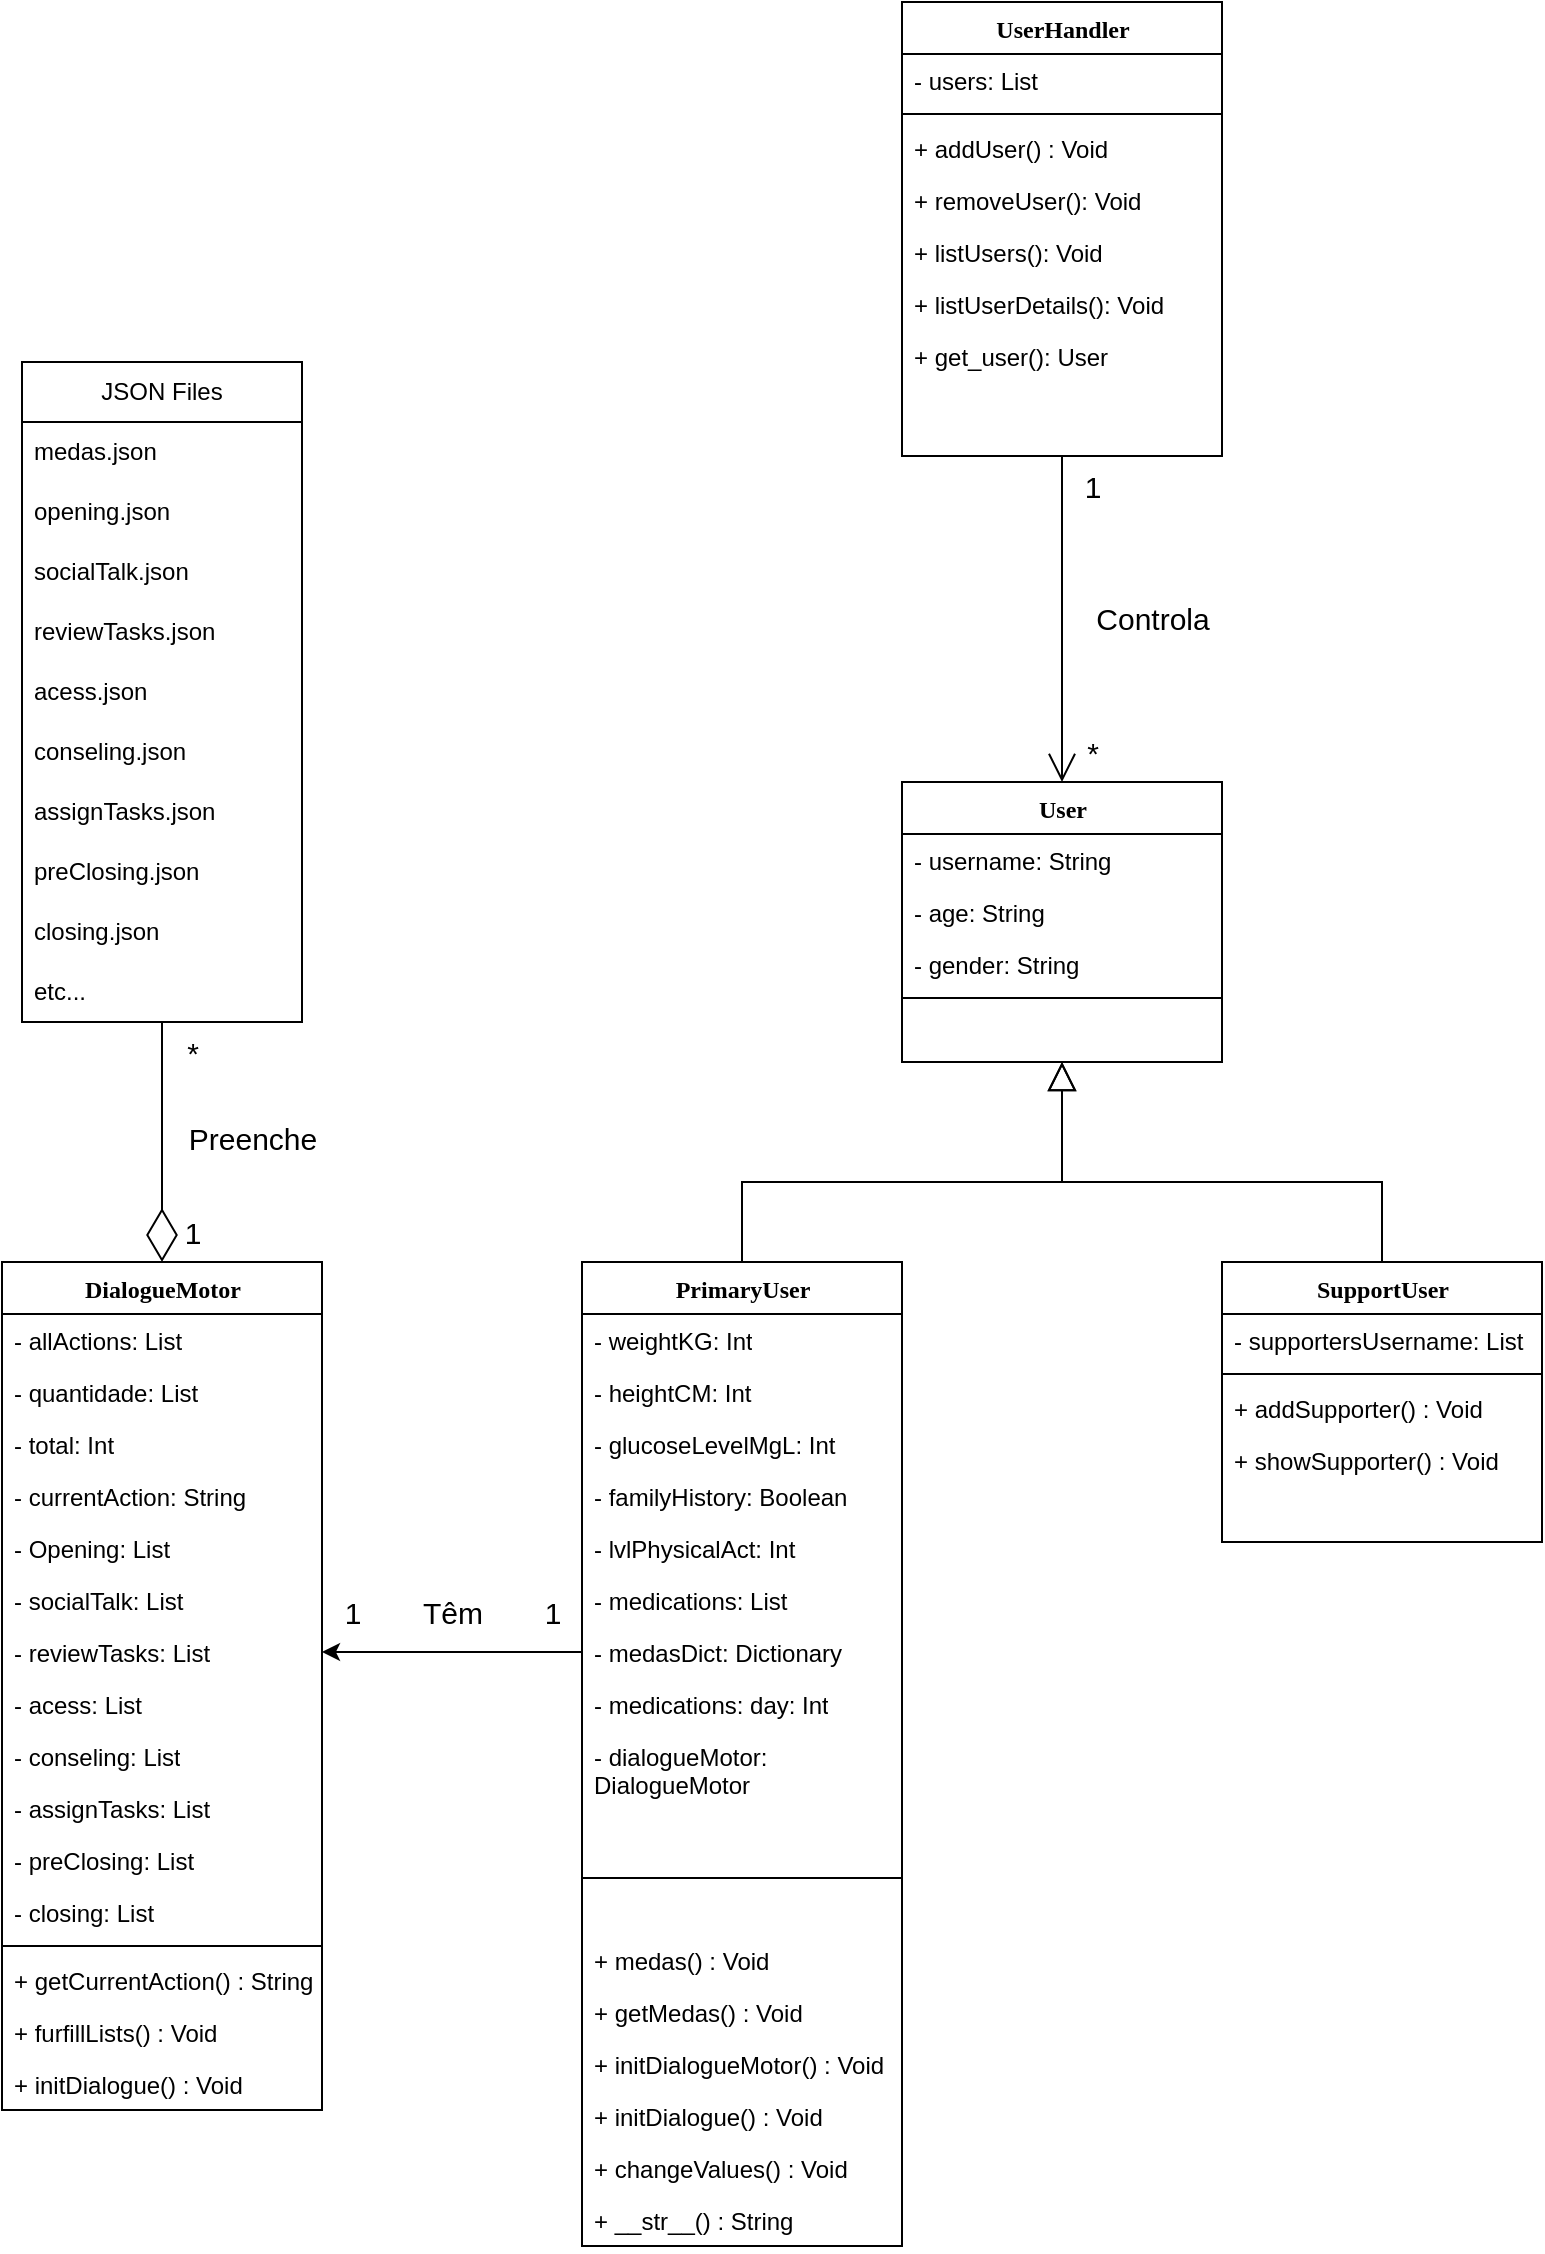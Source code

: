 <mxfile version="22.0.8" type="device">
  <diagram name="Page-1" id="9f46799a-70d6-7492-0946-bef42562c5a5">
    <mxGraphModel dx="1235" dy="651" grid="1" gridSize="10" guides="1" tooltips="1" connect="1" arrows="1" fold="1" page="1" pageScale="1" pageWidth="1100" pageHeight="850" background="none" math="0" shadow="0">
      <root>
        <mxCell id="0" />
        <mxCell id="1" parent="0" />
        <mxCell id="78961159f06e98e8-17" value="UserHandler" style="swimlane;html=1;fontStyle=1;align=center;verticalAlign=top;childLayout=stackLayout;horizontal=1;startSize=26;horizontalStack=0;resizeParent=1;resizeLast=0;collapsible=1;marginBottom=0;swimlaneFillColor=#ffffff;rounded=0;shadow=0;comic=0;labelBackgroundColor=none;strokeWidth=1;fillColor=none;fontFamily=Verdana;fontSize=12" parent="1" vertex="1">
          <mxGeometry x="470" y="50" width="160" height="227" as="geometry" />
        </mxCell>
        <mxCell id="78961159f06e98e8-21" value="- users: List" style="text;html=1;strokeColor=none;fillColor=none;align=left;verticalAlign=top;spacingLeft=4;spacingRight=4;whiteSpace=wrap;overflow=hidden;rotatable=0;points=[[0,0.5],[1,0.5]];portConstraint=eastwest;" parent="78961159f06e98e8-17" vertex="1">
          <mxGeometry y="26" width="160" height="26" as="geometry" />
        </mxCell>
        <mxCell id="78961159f06e98e8-19" value="" style="line;html=1;strokeWidth=1;fillColor=none;align=left;verticalAlign=middle;spacingTop=-1;spacingLeft=3;spacingRight=3;rotatable=0;labelPosition=right;points=[];portConstraint=eastwest;" parent="78961159f06e98e8-17" vertex="1">
          <mxGeometry y="52" width="160" height="8" as="geometry" />
        </mxCell>
        <mxCell id="78961159f06e98e8-20" value="+ addUser() : Void" style="text;html=1;strokeColor=none;fillColor=none;align=left;verticalAlign=top;spacingLeft=4;spacingRight=4;whiteSpace=wrap;overflow=hidden;rotatable=0;points=[[0,0.5],[1,0.5]];portConstraint=eastwest;" parent="78961159f06e98e8-17" vertex="1">
          <mxGeometry y="60" width="160" height="26" as="geometry" />
        </mxCell>
        <mxCell id="78961159f06e98e8-27" value="+ removeUser(): Void" style="text;html=1;strokeColor=none;fillColor=none;align=left;verticalAlign=top;spacingLeft=4;spacingRight=4;whiteSpace=wrap;overflow=hidden;rotatable=0;points=[[0,0.5],[1,0.5]];portConstraint=eastwest;" parent="78961159f06e98e8-17" vertex="1">
          <mxGeometry y="86" width="160" height="26" as="geometry" />
        </mxCell>
        <mxCell id="I_EkgSx6Puq0826wP7dT-1" value="+ listUsers(): Void" style="text;html=1;strokeColor=none;fillColor=none;align=left;verticalAlign=top;spacingLeft=4;spacingRight=4;whiteSpace=wrap;overflow=hidden;rotatable=0;points=[[0,0.5],[1,0.5]];portConstraint=eastwest;" vertex="1" parent="78961159f06e98e8-17">
          <mxGeometry y="112" width="160" height="26" as="geometry" />
        </mxCell>
        <mxCell id="I_EkgSx6Puq0826wP7dT-2" value="+ listUserDetails(): Void" style="text;html=1;strokeColor=none;fillColor=none;align=left;verticalAlign=top;spacingLeft=4;spacingRight=4;whiteSpace=wrap;overflow=hidden;rotatable=0;points=[[0,0.5],[1,0.5]];portConstraint=eastwest;" vertex="1" parent="78961159f06e98e8-17">
          <mxGeometry y="138" width="160" height="26" as="geometry" />
        </mxCell>
        <mxCell id="I_EkgSx6Puq0826wP7dT-3" value="+ get_user(): User" style="text;html=1;strokeColor=none;fillColor=none;align=left;verticalAlign=top;spacingLeft=4;spacingRight=4;whiteSpace=wrap;overflow=hidden;rotatable=0;points=[[0,0.5],[1,0.5]];portConstraint=eastwest;" vertex="1" parent="78961159f06e98e8-17">
          <mxGeometry y="164" width="160" height="26" as="geometry" />
        </mxCell>
        <mxCell id="I_EkgSx6Puq0826wP7dT-4" value="User" style="swimlane;html=1;fontStyle=1;align=center;verticalAlign=top;childLayout=stackLayout;horizontal=1;startSize=26;horizontalStack=0;resizeParent=1;resizeLast=0;collapsible=1;marginBottom=0;swimlaneFillColor=#ffffff;rounded=0;shadow=0;comic=0;labelBackgroundColor=none;strokeWidth=1;fillColor=none;fontFamily=Verdana;fontSize=12" vertex="1" parent="1">
          <mxGeometry x="470" y="440" width="160" height="140" as="geometry" />
        </mxCell>
        <mxCell id="I_EkgSx6Puq0826wP7dT-5" value="- username: String" style="text;html=1;strokeColor=none;fillColor=none;align=left;verticalAlign=top;spacingLeft=4;spacingRight=4;whiteSpace=wrap;overflow=hidden;rotatable=0;points=[[0,0.5],[1,0.5]];portConstraint=eastwest;" vertex="1" parent="I_EkgSx6Puq0826wP7dT-4">
          <mxGeometry y="26" width="160" height="26" as="geometry" />
        </mxCell>
        <mxCell id="I_EkgSx6Puq0826wP7dT-16" value="- age: String" style="text;html=1;strokeColor=none;fillColor=none;align=left;verticalAlign=top;spacingLeft=4;spacingRight=4;whiteSpace=wrap;overflow=hidden;rotatable=0;points=[[0,0.5],[1,0.5]];portConstraint=eastwest;" vertex="1" parent="I_EkgSx6Puq0826wP7dT-4">
          <mxGeometry y="52" width="160" height="26" as="geometry" />
        </mxCell>
        <mxCell id="I_EkgSx6Puq0826wP7dT-17" value="- gender: String" style="text;html=1;strokeColor=none;fillColor=none;align=left;verticalAlign=top;spacingLeft=4;spacingRight=4;whiteSpace=wrap;overflow=hidden;rotatable=0;points=[[0,0.5],[1,0.5]];portConstraint=eastwest;" vertex="1" parent="I_EkgSx6Puq0826wP7dT-4">
          <mxGeometry y="78" width="160" height="26" as="geometry" />
        </mxCell>
        <mxCell id="I_EkgSx6Puq0826wP7dT-6" value="" style="line;html=1;strokeWidth=1;fillColor=none;align=left;verticalAlign=middle;spacingTop=-1;spacingLeft=3;spacingRight=3;rotatable=0;labelPosition=right;points=[];portConstraint=eastwest;" vertex="1" parent="I_EkgSx6Puq0826wP7dT-4">
          <mxGeometry y="104" width="160" height="8" as="geometry" />
        </mxCell>
        <mxCell id="I_EkgSx6Puq0826wP7dT-12" value="" style="endArrow=open;endFill=1;endSize=12;html=1;rounded=0;exitX=0.5;exitY=1;exitDx=0;exitDy=0;entryX=0.5;entryY=0;entryDx=0;entryDy=0;" edge="1" parent="1" source="78961159f06e98e8-17" target="I_EkgSx6Puq0826wP7dT-4">
          <mxGeometry width="160" relative="1" as="geometry">
            <mxPoint x="480" y="370" as="sourcePoint" />
            <mxPoint x="640" y="370" as="targetPoint" />
          </mxGeometry>
        </mxCell>
        <mxCell id="I_EkgSx6Puq0826wP7dT-13" value="&lt;font style=&quot;font-size: 15px;&quot;&gt;1&lt;/font&gt;" style="text;html=1;align=center;verticalAlign=middle;resizable=0;points=[];autosize=1;strokeColor=none;fillColor=none;" vertex="1" parent="1">
          <mxGeometry x="550" y="277" width="30" height="30" as="geometry" />
        </mxCell>
        <mxCell id="I_EkgSx6Puq0826wP7dT-14" value="&lt;font style=&quot;font-size: 15px;&quot;&gt;*&lt;/font&gt;" style="text;html=1;align=center;verticalAlign=middle;resizable=0;points=[];autosize=1;strokeColor=none;fillColor=none;" vertex="1" parent="1">
          <mxGeometry x="550" y="410" width="30" height="30" as="geometry" />
        </mxCell>
        <mxCell id="I_EkgSx6Puq0826wP7dT-15" value="&lt;font style=&quot;font-size: 15px;&quot;&gt;Controla&lt;/font&gt;" style="text;html=1;align=center;verticalAlign=middle;resizable=0;points=[];autosize=1;strokeColor=none;fillColor=none;" vertex="1" parent="1">
          <mxGeometry x="555" y="343" width="80" height="30" as="geometry" />
        </mxCell>
        <mxCell id="I_EkgSx6Puq0826wP7dT-18" value="" style="endArrow=block;endFill=0;endSize=12;html=1;rounded=0;exitX=0.5;exitY=0;exitDx=0;exitDy=0;entryX=0.5;entryY=1;entryDx=0;entryDy=0;" edge="1" parent="1" source="I_EkgSx6Puq0826wP7dT-19" target="I_EkgSx6Puq0826wP7dT-4">
          <mxGeometry width="160" relative="1" as="geometry">
            <mxPoint x="550" y="680" as="sourcePoint" />
            <mxPoint x="530" y="670" as="targetPoint" />
            <Array as="points">
              <mxPoint x="390" y="640" />
              <mxPoint x="550" y="640" />
            </Array>
          </mxGeometry>
        </mxCell>
        <mxCell id="I_EkgSx6Puq0826wP7dT-19" value="PrimaryUser" style="swimlane;html=1;fontStyle=1;align=center;verticalAlign=top;childLayout=stackLayout;horizontal=1;startSize=26;horizontalStack=0;resizeParent=1;resizeLast=0;collapsible=1;marginBottom=0;swimlaneFillColor=#ffffff;rounded=0;shadow=0;comic=0;labelBackgroundColor=none;strokeWidth=1;fillColor=none;fontFamily=Verdana;fontSize=12" vertex="1" parent="1">
          <mxGeometry x="310" y="680" width="160" height="492" as="geometry" />
        </mxCell>
        <mxCell id="I_EkgSx6Puq0826wP7dT-20" value="- weightKG: Int" style="text;html=1;strokeColor=none;fillColor=none;align=left;verticalAlign=top;spacingLeft=4;spacingRight=4;whiteSpace=wrap;overflow=hidden;rotatable=0;points=[[0,0.5],[1,0.5]];portConstraint=eastwest;" vertex="1" parent="I_EkgSx6Puq0826wP7dT-19">
          <mxGeometry y="26" width="160" height="26" as="geometry" />
        </mxCell>
        <mxCell id="I_EkgSx6Puq0826wP7dT-21" value="- heightCM: Int" style="text;html=1;strokeColor=none;fillColor=none;align=left;verticalAlign=top;spacingLeft=4;spacingRight=4;whiteSpace=wrap;overflow=hidden;rotatable=0;points=[[0,0.5],[1,0.5]];portConstraint=eastwest;" vertex="1" parent="I_EkgSx6Puq0826wP7dT-19">
          <mxGeometry y="52" width="160" height="26" as="geometry" />
        </mxCell>
        <mxCell id="I_EkgSx6Puq0826wP7dT-22" value="- glucoseLevelMgL: Int" style="text;html=1;strokeColor=none;fillColor=none;align=left;verticalAlign=top;spacingLeft=4;spacingRight=4;whiteSpace=wrap;overflow=hidden;rotatable=0;points=[[0,0.5],[1,0.5]];portConstraint=eastwest;" vertex="1" parent="I_EkgSx6Puq0826wP7dT-19">
          <mxGeometry y="78" width="160" height="26" as="geometry" />
        </mxCell>
        <mxCell id="I_EkgSx6Puq0826wP7dT-32" value="- familyHistory: Boolean" style="text;html=1;strokeColor=none;fillColor=none;align=left;verticalAlign=top;spacingLeft=4;spacingRight=4;whiteSpace=wrap;overflow=hidden;rotatable=0;points=[[0,0.5],[1,0.5]];portConstraint=eastwest;" vertex="1" parent="I_EkgSx6Puq0826wP7dT-19">
          <mxGeometry y="104" width="160" height="26" as="geometry" />
        </mxCell>
        <mxCell id="I_EkgSx6Puq0826wP7dT-33" value="- lvlPhysicalAct: Int" style="text;html=1;strokeColor=none;fillColor=none;align=left;verticalAlign=top;spacingLeft=4;spacingRight=4;whiteSpace=wrap;overflow=hidden;rotatable=0;points=[[0,0.5],[1,0.5]];portConstraint=eastwest;" vertex="1" parent="I_EkgSx6Puq0826wP7dT-19">
          <mxGeometry y="130" width="160" height="26" as="geometry" />
        </mxCell>
        <mxCell id="I_EkgSx6Puq0826wP7dT-34" value="- medications: List" style="text;html=1;strokeColor=none;fillColor=none;align=left;verticalAlign=top;spacingLeft=4;spacingRight=4;whiteSpace=wrap;overflow=hidden;rotatable=0;points=[[0,0.5],[1,0.5]];portConstraint=eastwest;" vertex="1" parent="I_EkgSx6Puq0826wP7dT-19">
          <mxGeometry y="156" width="160" height="26" as="geometry" />
        </mxCell>
        <mxCell id="I_EkgSx6Puq0826wP7dT-35" value="- medasDict: Dictionary" style="text;html=1;strokeColor=none;fillColor=none;align=left;verticalAlign=top;spacingLeft=4;spacingRight=4;whiteSpace=wrap;overflow=hidden;rotatable=0;points=[[0,0.5],[1,0.5]];portConstraint=eastwest;" vertex="1" parent="I_EkgSx6Puq0826wP7dT-19">
          <mxGeometry y="182" width="160" height="26" as="geometry" />
        </mxCell>
        <mxCell id="I_EkgSx6Puq0826wP7dT-36" value="- medications: day: Int" style="text;html=1;strokeColor=none;fillColor=none;align=left;verticalAlign=top;spacingLeft=4;spacingRight=4;whiteSpace=wrap;overflow=hidden;rotatable=0;points=[[0,0.5],[1,0.5]];portConstraint=eastwest;" vertex="1" parent="I_EkgSx6Puq0826wP7dT-19">
          <mxGeometry y="208" width="160" height="26" as="geometry" />
        </mxCell>
        <mxCell id="I_EkgSx6Puq0826wP7dT-37" value="- dialogueMotor: DialogueMotor" style="text;html=1;strokeColor=none;fillColor=none;align=left;verticalAlign=top;spacingLeft=4;spacingRight=4;whiteSpace=wrap;overflow=hidden;rotatable=0;points=[[0,0.5],[1,0.5]];portConstraint=eastwest;" vertex="1" parent="I_EkgSx6Puq0826wP7dT-19">
          <mxGeometry y="234" width="160" height="46" as="geometry" />
        </mxCell>
        <mxCell id="I_EkgSx6Puq0826wP7dT-23" value="" style="line;html=1;strokeWidth=1;fillColor=none;align=left;verticalAlign=middle;spacingTop=-1;spacingLeft=3;spacingRight=3;rotatable=0;labelPosition=right;points=[];portConstraint=eastwest;" vertex="1" parent="I_EkgSx6Puq0826wP7dT-19">
          <mxGeometry y="280" width="160" height="56" as="geometry" />
        </mxCell>
        <mxCell id="I_EkgSx6Puq0826wP7dT-38" value="+ medas() : Void" style="text;html=1;strokeColor=none;fillColor=none;align=left;verticalAlign=top;spacingLeft=4;spacingRight=4;whiteSpace=wrap;overflow=hidden;rotatable=0;points=[[0,0.5],[1,0.5]];portConstraint=eastwest;" vertex="1" parent="I_EkgSx6Puq0826wP7dT-19">
          <mxGeometry y="336" width="160" height="26" as="geometry" />
        </mxCell>
        <mxCell id="I_EkgSx6Puq0826wP7dT-39" value="+ getMedas() : Void" style="text;html=1;strokeColor=none;fillColor=none;align=left;verticalAlign=top;spacingLeft=4;spacingRight=4;whiteSpace=wrap;overflow=hidden;rotatable=0;points=[[0,0.5],[1,0.5]];portConstraint=eastwest;" vertex="1" parent="I_EkgSx6Puq0826wP7dT-19">
          <mxGeometry y="362" width="160" height="26" as="geometry" />
        </mxCell>
        <mxCell id="I_EkgSx6Puq0826wP7dT-40" value="+ initDialogueMotor() : Void" style="text;html=1;strokeColor=none;fillColor=none;align=left;verticalAlign=top;spacingLeft=4;spacingRight=4;whiteSpace=wrap;overflow=hidden;rotatable=0;points=[[0,0.5],[1,0.5]];portConstraint=eastwest;" vertex="1" parent="I_EkgSx6Puq0826wP7dT-19">
          <mxGeometry y="388" width="160" height="26" as="geometry" />
        </mxCell>
        <mxCell id="I_EkgSx6Puq0826wP7dT-41" value="+ initDialogue() : Void" style="text;html=1;strokeColor=none;fillColor=none;align=left;verticalAlign=top;spacingLeft=4;spacingRight=4;whiteSpace=wrap;overflow=hidden;rotatable=0;points=[[0,0.5],[1,0.5]];portConstraint=eastwest;" vertex="1" parent="I_EkgSx6Puq0826wP7dT-19">
          <mxGeometry y="414" width="160" height="26" as="geometry" />
        </mxCell>
        <mxCell id="I_EkgSx6Puq0826wP7dT-42" value="+ changeValues() : Void" style="text;html=1;strokeColor=none;fillColor=none;align=left;verticalAlign=top;spacingLeft=4;spacingRight=4;whiteSpace=wrap;overflow=hidden;rotatable=0;points=[[0,0.5],[1,0.5]];portConstraint=eastwest;" vertex="1" parent="I_EkgSx6Puq0826wP7dT-19">
          <mxGeometry y="440" width="160" height="26" as="geometry" />
        </mxCell>
        <mxCell id="I_EkgSx6Puq0826wP7dT-43" value="+ __str__() : String" style="text;html=1;strokeColor=none;fillColor=none;align=left;verticalAlign=top;spacingLeft=4;spacingRight=4;whiteSpace=wrap;overflow=hidden;rotatable=0;points=[[0,0.5],[1,0.5]];portConstraint=eastwest;" vertex="1" parent="I_EkgSx6Puq0826wP7dT-19">
          <mxGeometry y="466" width="160" height="26" as="geometry" />
        </mxCell>
        <mxCell id="I_EkgSx6Puq0826wP7dT-24" value="SupportUser" style="swimlane;html=1;fontStyle=1;align=center;verticalAlign=top;childLayout=stackLayout;horizontal=1;startSize=26;horizontalStack=0;resizeParent=1;resizeLast=0;collapsible=1;marginBottom=0;swimlaneFillColor=#ffffff;rounded=0;shadow=0;comic=0;labelBackgroundColor=none;strokeWidth=1;fillColor=none;fontFamily=Verdana;fontSize=12" vertex="1" parent="1">
          <mxGeometry x="630" y="680" width="160" height="140" as="geometry" />
        </mxCell>
        <mxCell id="I_EkgSx6Puq0826wP7dT-25" value="- supportersUsername: List" style="text;html=1;strokeColor=none;fillColor=none;align=left;verticalAlign=top;spacingLeft=4;spacingRight=4;whiteSpace=wrap;overflow=hidden;rotatable=0;points=[[0,0.5],[1,0.5]];portConstraint=eastwest;" vertex="1" parent="I_EkgSx6Puq0826wP7dT-24">
          <mxGeometry y="26" width="160" height="26" as="geometry" />
        </mxCell>
        <mxCell id="I_EkgSx6Puq0826wP7dT-28" value="" style="line;html=1;strokeWidth=1;fillColor=none;align=left;verticalAlign=middle;spacingTop=-1;spacingLeft=3;spacingRight=3;rotatable=0;labelPosition=right;points=[];portConstraint=eastwest;" vertex="1" parent="I_EkgSx6Puq0826wP7dT-24">
          <mxGeometry y="52" width="160" height="8" as="geometry" />
        </mxCell>
        <mxCell id="I_EkgSx6Puq0826wP7dT-30" value="+ addSupporter() : Void" style="text;html=1;strokeColor=none;fillColor=none;align=left;verticalAlign=top;spacingLeft=4;spacingRight=4;whiteSpace=wrap;overflow=hidden;rotatable=0;points=[[0,0.5],[1,0.5]];portConstraint=eastwest;" vertex="1" parent="I_EkgSx6Puq0826wP7dT-24">
          <mxGeometry y="60" width="160" height="26" as="geometry" />
        </mxCell>
        <mxCell id="I_EkgSx6Puq0826wP7dT-31" value="+ showSupporter() : Void" style="text;html=1;strokeColor=none;fillColor=none;align=left;verticalAlign=top;spacingLeft=4;spacingRight=4;whiteSpace=wrap;overflow=hidden;rotatable=0;points=[[0,0.5],[1,0.5]];portConstraint=eastwest;" vertex="1" parent="I_EkgSx6Puq0826wP7dT-24">
          <mxGeometry y="86" width="160" height="26" as="geometry" />
        </mxCell>
        <mxCell id="I_EkgSx6Puq0826wP7dT-44" value="" style="endArrow=block;endFill=0;endSize=12;html=1;rounded=0;entryX=0.5;entryY=1;entryDx=0;entryDy=0;exitX=0.5;exitY=0;exitDx=0;exitDy=0;" edge="1" parent="1" source="I_EkgSx6Puq0826wP7dT-24" target="I_EkgSx6Puq0826wP7dT-4">
          <mxGeometry width="160" relative="1" as="geometry">
            <mxPoint x="400" y="690" as="sourcePoint" />
            <mxPoint x="560" y="590" as="targetPoint" />
            <Array as="points">
              <mxPoint x="710" y="640" />
              <mxPoint x="550" y="640" />
            </Array>
          </mxGeometry>
        </mxCell>
        <mxCell id="I_EkgSx6Puq0826wP7dT-45" value="DialogueMotor" style="swimlane;html=1;fontStyle=1;align=center;verticalAlign=top;childLayout=stackLayout;horizontal=1;startSize=26;horizontalStack=0;resizeParent=1;resizeLast=0;collapsible=1;marginBottom=0;swimlaneFillColor=#ffffff;rounded=0;shadow=0;comic=0;labelBackgroundColor=none;strokeWidth=1;fillColor=none;fontFamily=Verdana;fontSize=12" vertex="1" parent="1">
          <mxGeometry x="20" y="680" width="160" height="424" as="geometry" />
        </mxCell>
        <mxCell id="I_EkgSx6Puq0826wP7dT-46" value="- allActions: List" style="text;html=1;strokeColor=none;fillColor=none;align=left;verticalAlign=top;spacingLeft=4;spacingRight=4;whiteSpace=wrap;overflow=hidden;rotatable=0;points=[[0,0.5],[1,0.5]];portConstraint=eastwest;" vertex="1" parent="I_EkgSx6Puq0826wP7dT-45">
          <mxGeometry y="26" width="160" height="26" as="geometry" />
        </mxCell>
        <mxCell id="I_EkgSx6Puq0826wP7dT-50" value="- quantidade: List" style="text;html=1;strokeColor=none;fillColor=none;align=left;verticalAlign=top;spacingLeft=4;spacingRight=4;whiteSpace=wrap;overflow=hidden;rotatable=0;points=[[0,0.5],[1,0.5]];portConstraint=eastwest;" vertex="1" parent="I_EkgSx6Puq0826wP7dT-45">
          <mxGeometry y="52" width="160" height="26" as="geometry" />
        </mxCell>
        <mxCell id="I_EkgSx6Puq0826wP7dT-51" value="- total: Int" style="text;html=1;strokeColor=none;fillColor=none;align=left;verticalAlign=top;spacingLeft=4;spacingRight=4;whiteSpace=wrap;overflow=hidden;rotatable=0;points=[[0,0.5],[1,0.5]];portConstraint=eastwest;" vertex="1" parent="I_EkgSx6Puq0826wP7dT-45">
          <mxGeometry y="78" width="160" height="26" as="geometry" />
        </mxCell>
        <mxCell id="I_EkgSx6Puq0826wP7dT-52" value="- currentAction: String" style="text;html=1;strokeColor=none;fillColor=none;align=left;verticalAlign=top;spacingLeft=4;spacingRight=4;whiteSpace=wrap;overflow=hidden;rotatable=0;points=[[0,0.5],[1,0.5]];portConstraint=eastwest;" vertex="1" parent="I_EkgSx6Puq0826wP7dT-45">
          <mxGeometry y="104" width="160" height="26" as="geometry" />
        </mxCell>
        <mxCell id="I_EkgSx6Puq0826wP7dT-53" value="- Opening: List" style="text;html=1;strokeColor=none;fillColor=none;align=left;verticalAlign=top;spacingLeft=4;spacingRight=4;whiteSpace=wrap;overflow=hidden;rotatable=0;points=[[0,0.5],[1,0.5]];portConstraint=eastwest;" vertex="1" parent="I_EkgSx6Puq0826wP7dT-45">
          <mxGeometry y="130" width="160" height="26" as="geometry" />
        </mxCell>
        <mxCell id="I_EkgSx6Puq0826wP7dT-54" value="- socialTalk: List" style="text;html=1;strokeColor=none;fillColor=none;align=left;verticalAlign=top;spacingLeft=4;spacingRight=4;whiteSpace=wrap;overflow=hidden;rotatable=0;points=[[0,0.5],[1,0.5]];portConstraint=eastwest;" vertex="1" parent="I_EkgSx6Puq0826wP7dT-45">
          <mxGeometry y="156" width="160" height="26" as="geometry" />
        </mxCell>
        <mxCell id="I_EkgSx6Puq0826wP7dT-55" value="- reviewTasks: List" style="text;html=1;strokeColor=none;fillColor=none;align=left;verticalAlign=top;spacingLeft=4;spacingRight=4;whiteSpace=wrap;overflow=hidden;rotatable=0;points=[[0,0.5],[1,0.5]];portConstraint=eastwest;" vertex="1" parent="I_EkgSx6Puq0826wP7dT-45">
          <mxGeometry y="182" width="160" height="26" as="geometry" />
        </mxCell>
        <mxCell id="I_EkgSx6Puq0826wP7dT-56" value="- acess: List" style="text;html=1;strokeColor=none;fillColor=none;align=left;verticalAlign=top;spacingLeft=4;spacingRight=4;whiteSpace=wrap;overflow=hidden;rotatable=0;points=[[0,0.5],[1,0.5]];portConstraint=eastwest;" vertex="1" parent="I_EkgSx6Puq0826wP7dT-45">
          <mxGeometry y="208" width="160" height="26" as="geometry" />
        </mxCell>
        <mxCell id="I_EkgSx6Puq0826wP7dT-57" value="- conseling: List" style="text;html=1;strokeColor=none;fillColor=none;align=left;verticalAlign=top;spacingLeft=4;spacingRight=4;whiteSpace=wrap;overflow=hidden;rotatable=0;points=[[0,0.5],[1,0.5]];portConstraint=eastwest;" vertex="1" parent="I_EkgSx6Puq0826wP7dT-45">
          <mxGeometry y="234" width="160" height="26" as="geometry" />
        </mxCell>
        <mxCell id="I_EkgSx6Puq0826wP7dT-58" value="- assignTasks: List" style="text;html=1;strokeColor=none;fillColor=none;align=left;verticalAlign=top;spacingLeft=4;spacingRight=4;whiteSpace=wrap;overflow=hidden;rotatable=0;points=[[0,0.5],[1,0.5]];portConstraint=eastwest;" vertex="1" parent="I_EkgSx6Puq0826wP7dT-45">
          <mxGeometry y="260" width="160" height="26" as="geometry" />
        </mxCell>
        <mxCell id="I_EkgSx6Puq0826wP7dT-59" value="- preClosing: List" style="text;html=1;strokeColor=none;fillColor=none;align=left;verticalAlign=top;spacingLeft=4;spacingRight=4;whiteSpace=wrap;overflow=hidden;rotatable=0;points=[[0,0.5],[1,0.5]];portConstraint=eastwest;" vertex="1" parent="I_EkgSx6Puq0826wP7dT-45">
          <mxGeometry y="286" width="160" height="26" as="geometry" />
        </mxCell>
        <mxCell id="I_EkgSx6Puq0826wP7dT-60" value="- closing: List" style="text;html=1;strokeColor=none;fillColor=none;align=left;verticalAlign=top;spacingLeft=4;spacingRight=4;whiteSpace=wrap;overflow=hidden;rotatable=0;points=[[0,0.5],[1,0.5]];portConstraint=eastwest;" vertex="1" parent="I_EkgSx6Puq0826wP7dT-45">
          <mxGeometry y="312" width="160" height="26" as="geometry" />
        </mxCell>
        <mxCell id="I_EkgSx6Puq0826wP7dT-47" value="" style="line;html=1;strokeWidth=1;fillColor=none;align=left;verticalAlign=middle;spacingTop=-1;spacingLeft=3;spacingRight=3;rotatable=0;labelPosition=right;points=[];portConstraint=eastwest;" vertex="1" parent="I_EkgSx6Puq0826wP7dT-45">
          <mxGeometry y="338" width="160" height="8" as="geometry" />
        </mxCell>
        <mxCell id="I_EkgSx6Puq0826wP7dT-48" value="+ getCurrentAction() : String" style="text;html=1;strokeColor=none;fillColor=none;align=left;verticalAlign=top;spacingLeft=4;spacingRight=4;whiteSpace=wrap;overflow=hidden;rotatable=0;points=[[0,0.5],[1,0.5]];portConstraint=eastwest;" vertex="1" parent="I_EkgSx6Puq0826wP7dT-45">
          <mxGeometry y="346" width="160" height="26" as="geometry" />
        </mxCell>
        <mxCell id="I_EkgSx6Puq0826wP7dT-49" value="+ furfillLists() : Void" style="text;html=1;strokeColor=none;fillColor=none;align=left;verticalAlign=top;spacingLeft=4;spacingRight=4;whiteSpace=wrap;overflow=hidden;rotatable=0;points=[[0,0.5],[1,0.5]];portConstraint=eastwest;" vertex="1" parent="I_EkgSx6Puq0826wP7dT-45">
          <mxGeometry y="372" width="160" height="26" as="geometry" />
        </mxCell>
        <mxCell id="I_EkgSx6Puq0826wP7dT-61" value="+ initDialogue() : Void" style="text;html=1;strokeColor=none;fillColor=none;align=left;verticalAlign=top;spacingLeft=4;spacingRight=4;whiteSpace=wrap;overflow=hidden;rotatable=0;points=[[0,0.5],[1,0.5]];portConstraint=eastwest;" vertex="1" parent="I_EkgSx6Puq0826wP7dT-45">
          <mxGeometry y="398" width="160" height="26" as="geometry" />
        </mxCell>
        <mxCell id="I_EkgSx6Puq0826wP7dT-63" style="edgeStyle=orthogonalEdgeStyle;rounded=0;orthogonalLoop=1;jettySize=auto;html=1;exitX=0;exitY=0.5;exitDx=0;exitDy=0;entryX=1;entryY=0.5;entryDx=0;entryDy=0;" edge="1" parent="1" source="I_EkgSx6Puq0826wP7dT-35" target="I_EkgSx6Puq0826wP7dT-55">
          <mxGeometry relative="1" as="geometry" />
        </mxCell>
        <mxCell id="I_EkgSx6Puq0826wP7dT-64" value="&lt;font style=&quot;font-size: 15px;&quot;&gt;1&lt;/font&gt;" style="text;html=1;align=center;verticalAlign=middle;resizable=0;points=[];autosize=1;strokeColor=none;fillColor=none;" vertex="1" parent="1">
          <mxGeometry x="280" y="840" width="30" height="30" as="geometry" />
        </mxCell>
        <mxCell id="I_EkgSx6Puq0826wP7dT-65" value="&lt;font style=&quot;font-size: 15px;&quot;&gt;1&lt;/font&gt;" style="text;html=1;align=center;verticalAlign=middle;resizable=0;points=[];autosize=1;strokeColor=none;fillColor=none;" vertex="1" parent="1">
          <mxGeometry x="180" y="840" width="30" height="30" as="geometry" />
        </mxCell>
        <mxCell id="I_EkgSx6Puq0826wP7dT-66" value="&lt;font style=&quot;font-size: 15px;&quot;&gt;Têm&lt;/font&gt;" style="text;html=1;align=center;verticalAlign=middle;resizable=0;points=[];autosize=1;strokeColor=none;fillColor=none;" vertex="1" parent="1">
          <mxGeometry x="220" y="840" width="50" height="30" as="geometry" />
        </mxCell>
        <mxCell id="I_EkgSx6Puq0826wP7dT-67" value="" style="endArrow=diamondThin;endFill=0;endSize=24;html=1;rounded=0;entryX=0.5;entryY=0;entryDx=0;entryDy=0;exitX=0.5;exitY=1;exitDx=0;exitDy=0;" edge="1" parent="1" target="I_EkgSx6Puq0826wP7dT-45">
          <mxGeometry width="160" relative="1" as="geometry">
            <mxPoint x="100" y="560" as="sourcePoint" />
            <mxPoint x="540" y="570" as="targetPoint" />
          </mxGeometry>
        </mxCell>
        <mxCell id="I_EkgSx6Puq0826wP7dT-69" value="JSON Files" style="swimlane;fontStyle=0;childLayout=stackLayout;horizontal=1;startSize=30;horizontalStack=0;resizeParent=1;resizeParentMax=0;resizeLast=0;collapsible=1;marginBottom=0;whiteSpace=wrap;html=1;" vertex="1" parent="1">
          <mxGeometry x="30" y="230" width="140" height="330" as="geometry" />
        </mxCell>
        <mxCell id="I_EkgSx6Puq0826wP7dT-79" value="medas.json" style="text;strokeColor=none;fillColor=none;align=left;verticalAlign=middle;spacingLeft=4;spacingRight=4;overflow=hidden;points=[[0,0.5],[1,0.5]];portConstraint=eastwest;rotatable=0;whiteSpace=wrap;html=1;" vertex="1" parent="I_EkgSx6Puq0826wP7dT-69">
          <mxGeometry y="30" width="140" height="30" as="geometry" />
        </mxCell>
        <mxCell id="I_EkgSx6Puq0826wP7dT-70" value="opening.json" style="text;strokeColor=none;fillColor=none;align=left;verticalAlign=middle;spacingLeft=4;spacingRight=4;overflow=hidden;points=[[0,0.5],[1,0.5]];portConstraint=eastwest;rotatable=0;whiteSpace=wrap;html=1;" vertex="1" parent="I_EkgSx6Puq0826wP7dT-69">
          <mxGeometry y="60" width="140" height="30" as="geometry" />
        </mxCell>
        <mxCell id="I_EkgSx6Puq0826wP7dT-74" value="socialTalk.json" style="text;strokeColor=none;fillColor=none;align=left;verticalAlign=middle;spacingLeft=4;spacingRight=4;overflow=hidden;points=[[0,0.5],[1,0.5]];portConstraint=eastwest;rotatable=0;whiteSpace=wrap;html=1;" vertex="1" parent="I_EkgSx6Puq0826wP7dT-69">
          <mxGeometry y="90" width="140" height="30" as="geometry" />
        </mxCell>
        <mxCell id="I_EkgSx6Puq0826wP7dT-76" value="reviewTasks.json" style="text;strokeColor=none;fillColor=none;align=left;verticalAlign=middle;spacingLeft=4;spacingRight=4;overflow=hidden;points=[[0,0.5],[1,0.5]];portConstraint=eastwest;rotatable=0;whiteSpace=wrap;html=1;" vertex="1" parent="I_EkgSx6Puq0826wP7dT-69">
          <mxGeometry y="120" width="140" height="30" as="geometry" />
        </mxCell>
        <mxCell id="I_EkgSx6Puq0826wP7dT-77" value="acess.json" style="text;strokeColor=none;fillColor=none;align=left;verticalAlign=middle;spacingLeft=4;spacingRight=4;overflow=hidden;points=[[0,0.5],[1,0.5]];portConstraint=eastwest;rotatable=0;whiteSpace=wrap;html=1;" vertex="1" parent="I_EkgSx6Puq0826wP7dT-69">
          <mxGeometry y="150" width="140" height="30" as="geometry" />
        </mxCell>
        <mxCell id="I_EkgSx6Puq0826wP7dT-75" value="conseling.json" style="text;strokeColor=none;fillColor=none;align=left;verticalAlign=middle;spacingLeft=4;spacingRight=4;overflow=hidden;points=[[0,0.5],[1,0.5]];portConstraint=eastwest;rotatable=0;whiteSpace=wrap;html=1;" vertex="1" parent="I_EkgSx6Puq0826wP7dT-69">
          <mxGeometry y="180" width="140" height="30" as="geometry" />
        </mxCell>
        <mxCell id="I_EkgSx6Puq0826wP7dT-73" value="assignTasks.json" style="text;strokeColor=none;fillColor=none;align=left;verticalAlign=middle;spacingLeft=4;spacingRight=4;overflow=hidden;points=[[0,0.5],[1,0.5]];portConstraint=eastwest;rotatable=0;whiteSpace=wrap;html=1;" vertex="1" parent="I_EkgSx6Puq0826wP7dT-69">
          <mxGeometry y="210" width="140" height="30" as="geometry" />
        </mxCell>
        <mxCell id="I_EkgSx6Puq0826wP7dT-71" value="preClosing.json" style="text;strokeColor=none;fillColor=none;align=left;verticalAlign=middle;spacingLeft=4;spacingRight=4;overflow=hidden;points=[[0,0.5],[1,0.5]];portConstraint=eastwest;rotatable=0;whiteSpace=wrap;html=1;" vertex="1" parent="I_EkgSx6Puq0826wP7dT-69">
          <mxGeometry y="240" width="140" height="30" as="geometry" />
        </mxCell>
        <mxCell id="I_EkgSx6Puq0826wP7dT-72" value="closing.json" style="text;strokeColor=none;fillColor=none;align=left;verticalAlign=middle;spacingLeft=4;spacingRight=4;overflow=hidden;points=[[0,0.5],[1,0.5]];portConstraint=eastwest;rotatable=0;whiteSpace=wrap;html=1;" vertex="1" parent="I_EkgSx6Puq0826wP7dT-69">
          <mxGeometry y="270" width="140" height="30" as="geometry" />
        </mxCell>
        <mxCell id="I_EkgSx6Puq0826wP7dT-78" value="etc..." style="text;strokeColor=none;fillColor=none;align=left;verticalAlign=middle;spacingLeft=4;spacingRight=4;overflow=hidden;points=[[0,0.5],[1,0.5]];portConstraint=eastwest;rotatable=0;whiteSpace=wrap;html=1;" vertex="1" parent="I_EkgSx6Puq0826wP7dT-69">
          <mxGeometry y="300" width="140" height="30" as="geometry" />
        </mxCell>
        <mxCell id="I_EkgSx6Puq0826wP7dT-81" value="&lt;font style=&quot;font-size: 15px;&quot;&gt;Preenche&lt;/font&gt;" style="text;html=1;align=center;verticalAlign=middle;resizable=0;points=[];autosize=1;strokeColor=none;fillColor=none;" vertex="1" parent="1">
          <mxGeometry x="100" y="603" width="90" height="30" as="geometry" />
        </mxCell>
        <mxCell id="I_EkgSx6Puq0826wP7dT-82" value="&lt;font style=&quot;font-size: 15px;&quot;&gt;1&lt;/font&gt;" style="text;html=1;align=center;verticalAlign=middle;resizable=0;points=[];autosize=1;strokeColor=none;fillColor=none;" vertex="1" parent="1">
          <mxGeometry x="100" y="650" width="30" height="30" as="geometry" />
        </mxCell>
        <mxCell id="I_EkgSx6Puq0826wP7dT-83" value="&lt;font style=&quot;font-size: 15px;&quot;&gt;*&lt;/font&gt;" style="text;html=1;align=center;verticalAlign=middle;resizable=0;points=[];autosize=1;strokeColor=none;fillColor=none;" vertex="1" parent="1">
          <mxGeometry x="100" y="560" width="30" height="30" as="geometry" />
        </mxCell>
      </root>
    </mxGraphModel>
  </diagram>
</mxfile>
